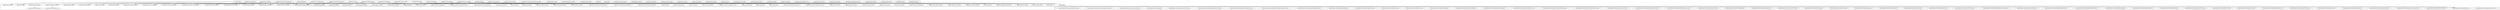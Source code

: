 digraph {
    subgraph cluster_validate_inference_rules_sympy{
        "validate_inference_rules_sympy.split_expr_into_lhs_rhs";
        "validate_inference_rules_sympy.validate_step";
        "validate_inference_rules_sympy.add_X_to_both_sides";
        "validate_inference_rules_sympy.subtract_X_from_both_sides";
        "validate_inference_rules_sympy.multiply_both_sides_by";
        "validate_inference_rules_sympy.divide_both_sides_by";
        "validate_inference_rules_sympy.substitute_X_for_Y";
        "validate_inference_rules_sympy.multiply_LHS_by_unity";
        "validate_inference_rules_sympy.multiply_RHS_by_unity";
        "validate_inference_rules_sympy.add_zero_to_LHS";
        "validate_inference_rules_sympy.add_zero_to_RHS";
        "validate_inference_rules_sympy.take_curl_of_both_sides";
        "validate_inference_rules_sympy.apply_divergence";
        "validate_inference_rules_sympy.indefinite_integral_over";
        "validate_inference_rules_sympy.indefinite_integration";
        "validate_inference_rules_sympy.indefinite_integrate_LHS_over";
        "validate_inference_rules_sympy.indefinite_integrate_RHS_over";
        "validate_inference_rules_sympy.integrate_over_from_to";
        "validate_inference_rules_sympy.partially_differentiate_with_respect_to";
        "validate_inference_rules_sympy.X_cross_both_sides_by";
        "validate_inference_rules_sympy.both_sides_cross_X";
        "validate_inference_rules_sympy.X_dot_both_sides";
        "validate_inference_rules_sympy.both_sides_dot_X";
        "validate_inference_rules_sympy.make_expr_power";
        "validate_inference_rules_sympy.select_real_parts";
        "validate_inference_rules_sympy.select_imag_parts";
        "validate_inference_rules_sympy.swap_LHS_with_RHS";
        "validate_inference_rules_sympy.sum_exponents_LHS";
        "validate_inference_rules_sympy.sum_exponents_RHS";
        "validate_inference_rules_sympy.add_expr_X_to_expr_Y";
        "validate_inference_rules_sympy.sub_RHS_of_expr_X_into_expr_Y";
        "validate_inference_rules_sympy.sub_LHS_of_expr_X_into_expr_Y";
        "validate_inference_rules_sympy.mult_expr_X_by_expr_Y";
        "validate_inference_rules_sympy.LHS_of_expr_X_eq_LHS_of_expr_Y";
        "validate_inference_rules_sympy.RHS_of_expr_X_eq_RHS_of_expr_Y";
        "validate_inference_rules_sympy.raise_both_sides_to_power";
        "validate_inference_rules_sympy.claim_expr_X_equals_expr_Y";
        "validate_inference_rules_sympy.claim_LHS_equals_RHS";
        "validate_inference_rules_sympy.expand_integrand";
        "validate_inference_rules_sympy.function_is_even";
        "validate_inference_rules_sympy.function_is_odd";
        "validate_inference_rules_sympy.conjugate_function_X";
        "validate_inference_rules_sympy.conjugate_both_sides";
        "validate_inference_rules_sympy.conjugate_transpose_both_sides";
        "validate_inference_rules_sympy.distribute_conjugate_transpose_to_factors";
        "validate_inference_rules_sympy.distribute_conjugate_to_factors";
        "validate_inference_rules_sympy.expand_magnitude_to_conjugate";
        "validate_inference_rules_sympy.replace_scalar_with_vector";
        "validate_inference_rules_sympy.simplify";
        "validate_inference_rules_sympy.latex_from_expr_local_id";
        "validate_inference_rules_sympy.create_sympy_expr_tree_from_latex";
        "validate_inference_rules_sympy.get_symbols_from_latex";
    }
    subgraph cluster_controller{
        "controller.before_request";
        "controller.after_request";
        "controller.api_all_derivations";
        "controller.api_list_derivations";
        "controller.api_read_derivation_by_name";
        "controller.api_all_expressions";
        "controller.api_list_expressions";
        "controller.api_read_expression_by_id";
        "controller.api_all_infrules";
        "controller.api_list_infrules";
        "controller.api_infrules_by_name";
        "controller.api_all_local_to_global";
        "controller.api_list_local";
        "controller.api_local_to_global";
        "controller.api_all_symbols";
        "controller.api_list_symbols";
        "controller.api_symbols_by_name";
        "controller.api_all_operators";
        "controller.api_list_operators";
        "controller.api_operators_by_name";
        "controller.index";
        "controller.faq";
        "controller.user_documentation";
        "controller.developer_documentation";
        "controller.example_T_f_d3js";
        "controller.how_to_build_the_physics_derivation_graph";
        "controller.editor";
        "controller.start_new_derivation";
        "controller.show_all_derivations";
        "controller.list_all_operators";
        "controller.list_all_symbols";
        "controller.list_all_expressions";
        "controller.list_all_inference_rules";
        "controller.select_derivation_to_edit";
        "controller.select_derivation_step_to_edit";
        "controller.select_from_existing_derivations";
        "controller.new_step_select_inf_rule";
        "controller.provide_expr_for_inf_rule";
        "controller.step_review";
        "controller.rename_derivation";
        "controller.review_derivation";
        "controller.modify_step";
        "controller.exploded_step";
        "controller.create_new_inf_rule";
    }
    subgraph cluster_compute{
        "compute.timeout";
        "compute.allowed_file";
        "compute.validate_json_file";
        "compute.create_session_id";
        "compute.get_linear_indices";
        "compute.list_local_id_for_derivation";
        "compute.list_global_id_not_in_derivation";
        "compute.create_files_of_db_content";
        "compute.convert_json_to_dataframes";
        "compute.convert_df_to_pkl";
        "compute.convert_dataframes_to_sql";
        "compute.convert_data_to_rdf";
        "compute.convert_data_to_cypher";
        "compute.get_sorted_list_of_symbols_not_in_use";
        "compute.get_sorted_list_of_operators_not_in_use";
        "compute.get_sorted_list_of_expr";
        "compute.get_sorted_list_of_expr_not_in_use";
        "compute.get_sorted_list_of_inf_rules_not_in_use";
        "compute.get_sorted_list_of_inf_rules";
        "compute.get_sorted_list_of_derivations";
        "compute.get_derivation_steps";
        "compute.create_expr_global_id";
        "compute.create_step_id";
        "compute.create_expr_local_id";
        "compute.flatten_dict";
        "compute.extract_operators_from_expression_dict";
        "compute.extract_symbols_from_expression_dict";
        "compute.extract_expressions_from_derivation_dict";
        "compute.popularity_of_derivations";
        "compute.popularity_of_operators";
        "compute.popularity_of_symbols";
        "compute.popularity_of_expressions";
        "compute.popularity_of_infrules";
        "compute.remove_file_debris";
        "compute.generate_all_expr_and_infrule_pngs";
        "compute.create_tex_file_for_expr";
        "compute.generate_map_of_derivations";
        "compute.write_step_to_graphviz_file";
        "compute.generate_tex_for_derivation";
        "compute.generate_pdf_for_derivation";
        "compute.list_expr_in_derivation";
        "compute.edges_in_derivation";
        "compute.create_d3js_json";
        "compute.create_derivation_png";
        "compute.create_step_graphviz_png";
        "compute.generate_graphviz_of_exploded_step";
        "compute.create_png_from_latex";
        "compute.modify_latex_in_step";
        "compute.delete_step_from_derivation";
        "compute.delete_derivation";
        "compute.add_inf_rule";
        "compute.delete_inf_rule";
        "compute.rename_derivation";
        "compute.rename_inf_rule";
        "compute.edit_operator_latex";
        "compute.edit_symbol_latex";
        "compute.edit_inf_rule_latex";
        "compute.edit_expr_latex";
        "compute.delete_symbol";
        "compute.delete_operator";
        "compute.delete_expr";
        "compute.create_step";
        "compute.determine_derivation_validity";
        "compute.determine_step_validity";
    }
    "controller.create_new_inf_rule" -> "json_schema";
    "controller.editor" -> "compute.create_session_id";
    "controller.editor" -> "compute.create_files_of_db_content";
    "controller.editor" -> "compute.allowed_file";
    "controller.editor" -> "compute.validate_json_file";
    "controller.show_all_derivations" -> "compute.generate_map_of_derivations";
    "controller.show_all_derivations" -> "compute.popularity_of_derivations";
    "controller.list_all_operators" -> "compute.delete_operator";
    "controller.list_all_operators" -> "compute.edit_operator_latex";
    "controller.list_all_operators" -> "compute.popularity_of_operators";
    "controller.list_all_operators" -> "compute.get_sorted_list_of_operators_not_in_use";
    "controller.list_all_symbols" -> "compute.delete_symbol";
    "controller.list_all_symbols" -> "compute.edit_symbol_latex";
    "controller.list_all_symbols" -> "compute.popularity_of_symbols";
    "controller.list_all_symbols" -> "compute.get_sorted_list_of_symbols_not_in_use";
    "controller.list_all_expressions" -> "compute.popularity_of_expressions";
    "controller.list_all_expressions" -> "compute.edit_expr_latex";
    "controller.list_all_expressions" -> "compute.delete_expr";
    "controller.list_all_expressions" -> "compute.get_sorted_list_of_expr";
    "controller.list_all_expressions" -> "compute.get_sorted_list_of_inf_rules_not_in_use";
    "controller.list_all_inference_rules" -> "compute.popularity_of_infrules";
    "controller.list_all_inference_rules" -> "compute.add_inf_rule";
    "controller.list_all_inference_rules" -> "compute.delete_inf_rule";
    "controller.list_all_inference_rules" -> "compute.rename_inf_rule";
    "controller.list_all_inference_rules" -> "compute.edit_inf_rule_latex";
    "controller.list_all_inference_rules" -> "compute.get_sorted_list_of_inf_rules_not_in_use";
    "controller.select_derivation_step_to_edit" -> "compute.get_derivation_steps";
    "controller.select_derivation_step_to_edit" -> "compute.delete_step_from_derivation";
    "controller.select_derivation_step_to_edit" -> "compute.determine_derivation_validity";
    "controller.select_from_existing_derivations" -> "compute.get_sorted_list_of_derivations";
    "controller.select_from_existing_derivations" -> "compute.generate_pdf_for_derivation";
    "controller.select_from_existing_derivations" -> "compute.generate_tex_for_derivation";
    "controller.new_step_select_inf_rule" -> "compute.get_sorted_list_of_inf_rules";
    "controller.provide_expr_for_inf_rule" -> "compute.create_step";
    "controller.provide_expr_for_inf_rule" -> "compute.determine_derivation_validity";
    "controller.provide_expr_for_inf_rule" -> "compute.popularity_of_expressions";
    "controller.provide_expr_for_inf_rule" -> "compute.list_local_id_for_derivation";
    "controller.provide_expr_for_inf_rule" -> "compute.list_global_id_not_in_derivation";
    "controller.step_review" -> "compute.create_step_graphviz_png";
    "controller.step_review" -> "compute.determine_derivation_validity";
    "controller.step_review" -> "compute.popularity_of_expressions";
    "controller.rename_derivation" -> "compute.rename_derivation";
    "controller.review_derivation" -> "compute.generate_pdf_for_derivation";
    "controller.review_derivation" -> "compute.generate_tex_for_derivation";
    "controller.review_derivation" -> "compute.delete_derivation";
    "controller.review_derivation" -> "compute.create_derivation_png";
    "controller.review_derivation" -> "compute.create_d3js_json";
    "controller.review_derivation" -> "compute.determine_derivation_validity";
    "controller.review_derivation" -> "compute.popularity_of_expressions";
    "controller.modify_step" -> "compute.determine_derivation_validity";
    "controller.modify_step" -> "compute.create_step_graphviz_png";
    "controller.modify_step" -> "compute.modify_latex_in_step";
    "controller.modify_step" -> "compute.get_linear_indices";
    "controller.exploded_step" -> "compute.generate_graphviz_of_exploded_step";
    "controller.create_new_inf_rule" -> "compute.create_session_id";
    "controller.provide_expr_for_inf_rule" -> "validate_inference_rules_sympy.validate_step";
    "controller.modify_step" -> "validate_inference_rules_sympy.validate_step";
    "compute.determine_derivation_validity" -> "validate_inference_rules_sympy.validate_step";
    "compute.determine_step_validity" -> "validate_inference_rules_sympy.validate_step";
    "compute.create_png_from_latex" -> "compute.create_tex_file_for_expr";
    "compute.create_files_of_db_content" -> "compute.convert_dataframes_to_sql";
}
